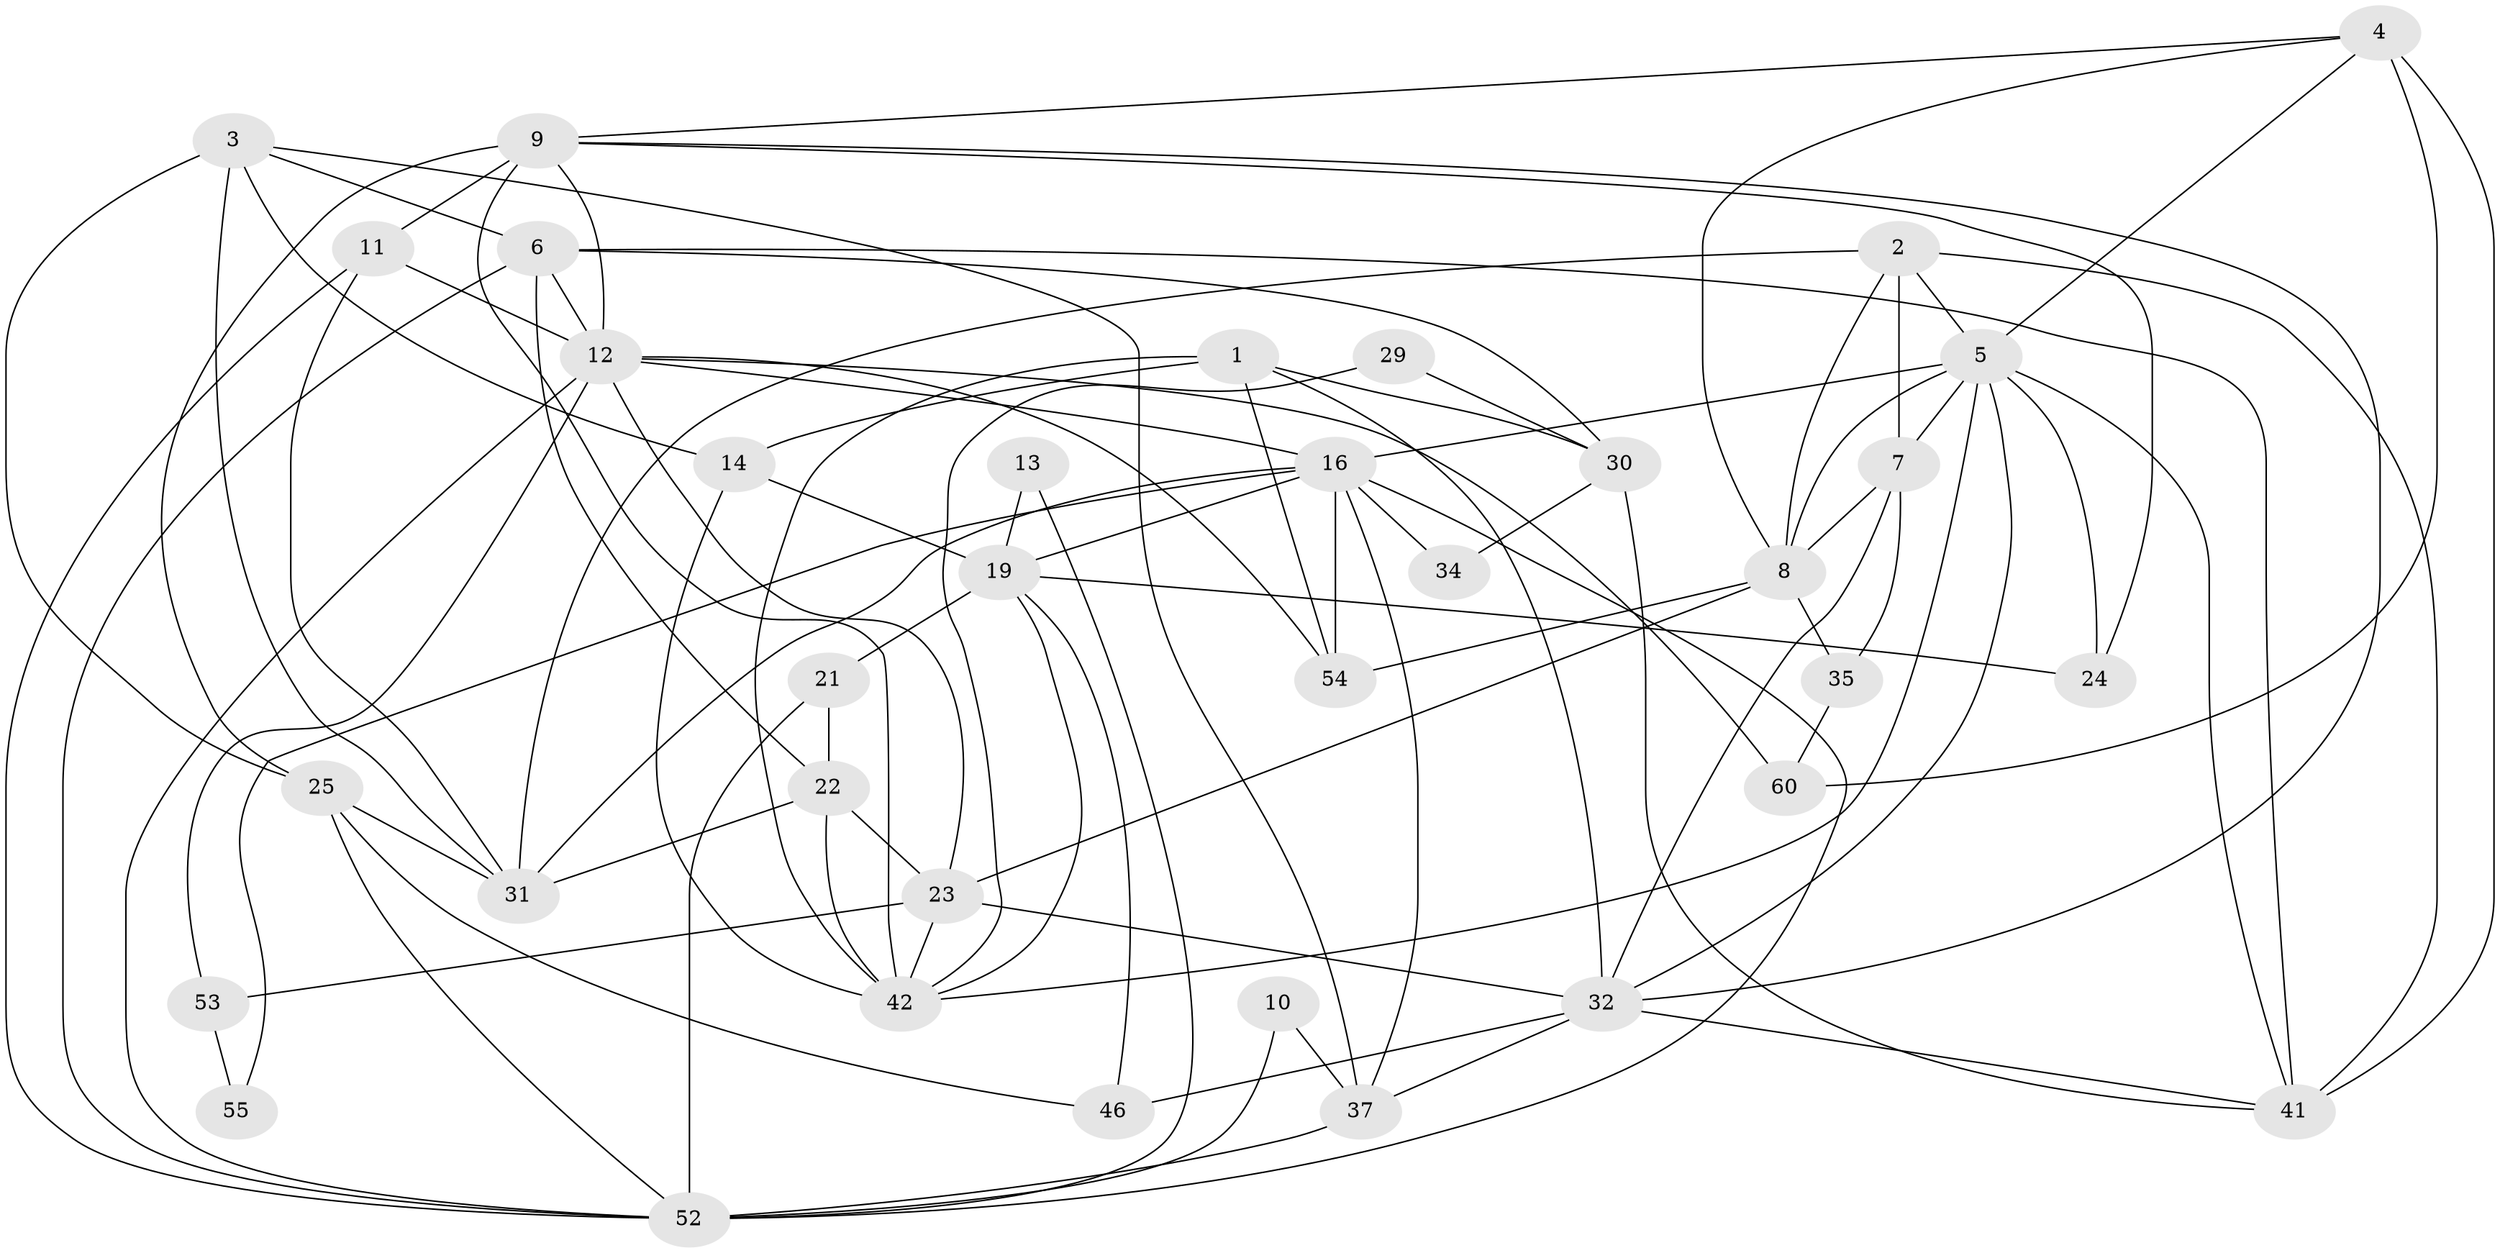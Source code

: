 // Generated by graph-tools (version 1.1) at 2025/23/03/03/25 07:23:59]
// undirected, 36 vertices, 91 edges
graph export_dot {
graph [start="1"]
  node [color=gray90,style=filled];
  1 [super="+18"];
  2 [super="+56"];
  3 [super="+17"];
  4 [super="+38"];
  5 [super="+33"];
  6 [super="+44"];
  7;
  8 [super="+15"];
  9 [super="+51"];
  10;
  11 [super="+48"];
  12 [super="+58"];
  13;
  14 [super="+20"];
  16 [super="+47"];
  19 [super="+26"];
  21 [super="+27"];
  22 [super="+36"];
  23;
  24;
  25 [super="+28"];
  29;
  30 [super="+39"];
  31 [super="+43"];
  32 [super="+45"];
  34;
  35;
  37 [super="+40"];
  41 [super="+49"];
  42 [super="+50"];
  46;
  52 [super="+59"];
  53;
  54 [super="+57"];
  55;
  60;
  1 -- 32;
  1 -- 42;
  1 -- 14 [weight=2];
  1 -- 54;
  1 -- 30;
  2 -- 8;
  2 -- 41;
  2 -- 31;
  2 -- 5;
  2 -- 7;
  3 -- 31;
  3 -- 25;
  3 -- 37;
  3 -- 6;
  3 -- 14;
  4 -- 8;
  4 -- 9;
  4 -- 60;
  4 -- 41;
  4 -- 5;
  5 -- 32;
  5 -- 7;
  5 -- 41;
  5 -- 16;
  5 -- 42;
  5 -- 8;
  5 -- 24;
  6 -- 30;
  6 -- 41;
  6 -- 12;
  6 -- 52;
  6 -- 22;
  7 -- 35;
  7 -- 8;
  7 -- 32;
  8 -- 35;
  8 -- 23;
  8 -- 54;
  9 -- 12;
  9 -- 25;
  9 -- 24;
  9 -- 42;
  9 -- 32;
  9 -- 11 [weight=2];
  10 -- 37;
  10 -- 52;
  11 -- 52;
  11 -- 31;
  11 -- 12;
  12 -- 16;
  12 -- 23;
  12 -- 53;
  12 -- 52;
  12 -- 54;
  12 -- 60;
  13 -- 52;
  13 -- 19;
  14 -- 19;
  14 -- 42;
  16 -- 34;
  16 -- 55;
  16 -- 31;
  16 -- 37;
  16 -- 19;
  16 -- 52;
  16 -- 54;
  19 -- 42;
  19 -- 24;
  19 -- 21;
  19 -- 46;
  21 -- 22;
  21 -- 52;
  22 -- 31 [weight=2];
  22 -- 23;
  22 -- 42;
  23 -- 42;
  23 -- 32;
  23 -- 53;
  25 -- 46;
  25 -- 52;
  25 -- 31;
  29 -- 42;
  29 -- 30;
  30 -- 41;
  30 -- 34;
  32 -- 41;
  32 -- 46;
  32 -- 37;
  35 -- 60;
  37 -- 52;
  53 -- 55;
}
